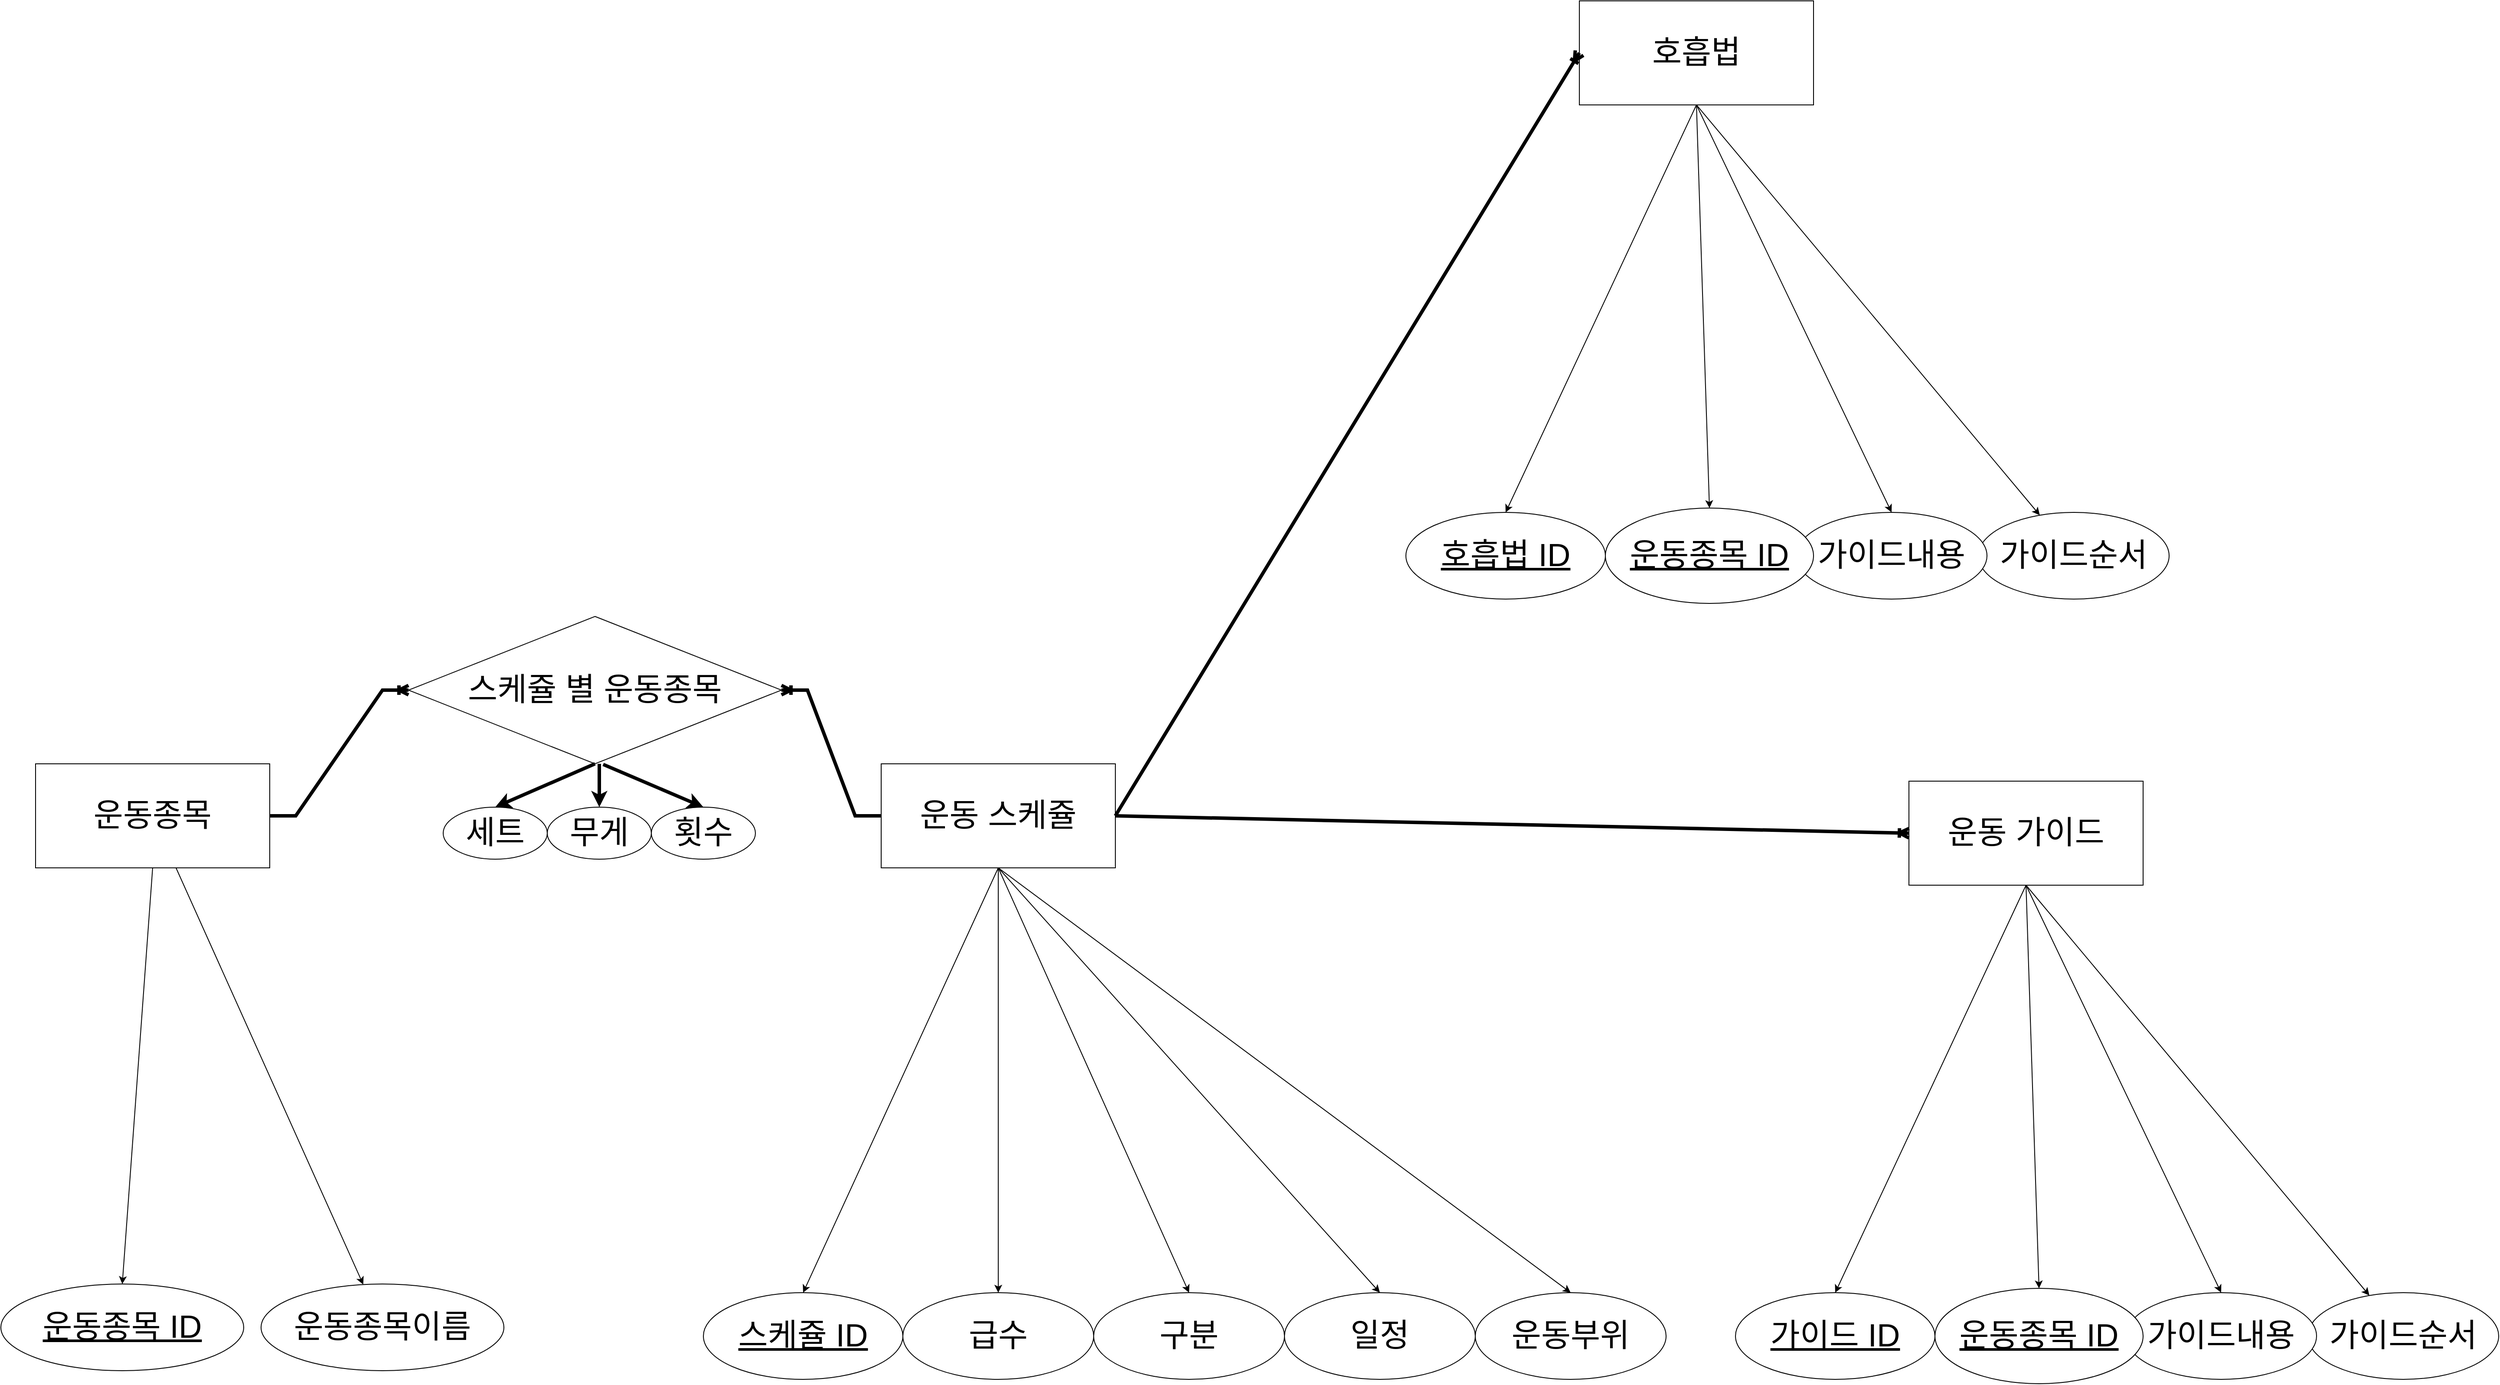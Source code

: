<mxfile version="18.1.2" type="device"><diagram id="OVYmBXsVTLpraDpjBtNW" name="Page-1"><mxGraphModel dx="3080" dy="1747" grid="1" gridSize="10" guides="1" tooltips="1" connect="1" arrows="1" fold="1" page="1" pageScale="1" pageWidth="4681" pageHeight="3300" math="0" shadow="0"><root><mxCell id="0"/><mxCell id="1" parent="0"/><mxCell id="IgBtENTsm66MXxkE58Jo-14" value="&lt;font style=&quot;font-size: 37px;&quot;&gt;운동 스케쥴&lt;/font&gt;" style="rounded=0;whiteSpace=wrap;html=1;strokeWidth=1;" vertex="1" parent="1"><mxGeometry x="1805" y="1790" width="270" height="120" as="geometry"/></mxCell><mxCell id="IgBtENTsm66MXxkE58Jo-15" value="스케쥴 ID" style="ellipse;whiteSpace=wrap;html=1;align=center;fontStyle=4;fontSize=37;strokeWidth=1;" vertex="1" parent="1"><mxGeometry x="1600" y="2400" width="230" height="100" as="geometry"/></mxCell><mxCell id="IgBtENTsm66MXxkE58Jo-17" value="급수" style="ellipse;whiteSpace=wrap;html=1;align=center;fontSize=37;strokeWidth=1;" vertex="1" parent="1"><mxGeometry x="1830" y="2400" width="220" height="100" as="geometry"/></mxCell><mxCell id="IgBtENTsm66MXxkE58Jo-18" value="구분" style="ellipse;whiteSpace=wrap;html=1;align=center;fontSize=37;strokeWidth=1;" vertex="1" parent="1"><mxGeometry x="2050" y="2400" width="220" height="100" as="geometry"/></mxCell><mxCell id="IgBtENTsm66MXxkE58Jo-19" value="일정" style="ellipse;whiteSpace=wrap;html=1;align=center;fontSize=37;strokeWidth=1;" vertex="1" parent="1"><mxGeometry x="2270" y="2400" width="220" height="100" as="geometry"/></mxCell><mxCell id="IgBtENTsm66MXxkE58Jo-20" value="운동부위" style="ellipse;whiteSpace=wrap;html=1;align=center;fontSize=37;strokeWidth=1;" vertex="1" parent="1"><mxGeometry x="2490" y="2400" width="220" height="100" as="geometry"/></mxCell><mxCell id="IgBtENTsm66MXxkE58Jo-27" value="" style="endArrow=classic;html=1;rounded=0;fontSize=37;entryX=0.5;entryY=0;entryDx=0;entryDy=0;exitX=0.5;exitY=1;exitDx=0;exitDy=0;" edge="1" parent="1" source="IgBtENTsm66MXxkE58Jo-14" target="IgBtENTsm66MXxkE58Jo-15"><mxGeometry width="50" height="50" relative="1" as="geometry"><mxPoint x="1920" y="2150" as="sourcePoint"/><mxPoint x="1970" y="2100" as="targetPoint"/></mxGeometry></mxCell><mxCell id="IgBtENTsm66MXxkE58Jo-28" value="" style="endArrow=classic;html=1;rounded=0;fontSize=37;" edge="1" parent="1" source="IgBtENTsm66MXxkE58Jo-14" target="IgBtENTsm66MXxkE58Jo-17"><mxGeometry width="50" height="50" relative="1" as="geometry"><mxPoint x="1945" y="1940" as="sourcePoint"/><mxPoint x="1725" y="2410" as="targetPoint"/></mxGeometry></mxCell><mxCell id="IgBtENTsm66MXxkE58Jo-29" value="" style="endArrow=classic;html=1;rounded=0;fontSize=37;entryX=0.5;entryY=0;entryDx=0;entryDy=0;exitX=0.5;exitY=1;exitDx=0;exitDy=0;" edge="1" parent="1" source="IgBtENTsm66MXxkE58Jo-14" target="IgBtENTsm66MXxkE58Jo-18"><mxGeometry width="50" height="50" relative="1" as="geometry"><mxPoint x="1945.527" y="1940" as="sourcePoint"/><mxPoint x="1949.655" y="2410.0" as="targetPoint"/></mxGeometry></mxCell><mxCell id="IgBtENTsm66MXxkE58Jo-30" value="" style="endArrow=classic;html=1;rounded=0;fontSize=37;entryX=0.5;entryY=0;entryDx=0;entryDy=0;exitX=0.5;exitY=1;exitDx=0;exitDy=0;" edge="1" parent="1" source="IgBtENTsm66MXxkE58Jo-14" target="IgBtENTsm66MXxkE58Jo-19"><mxGeometry width="50" height="50" relative="1" as="geometry"><mxPoint x="1945" y="1940" as="sourcePoint"/><mxPoint x="2170" y="2410" as="targetPoint"/></mxGeometry></mxCell><mxCell id="IgBtENTsm66MXxkE58Jo-31" value="" style="endArrow=classic;html=1;rounded=0;fontSize=37;entryX=0.5;entryY=0;entryDx=0;entryDy=0;exitX=0.5;exitY=1;exitDx=0;exitDy=0;" edge="1" parent="1" source="IgBtENTsm66MXxkE58Jo-14" target="IgBtENTsm66MXxkE58Jo-20"><mxGeometry width="50" height="50" relative="1" as="geometry"><mxPoint x="1945" y="1940" as="sourcePoint"/><mxPoint x="2390" y="2410" as="targetPoint"/></mxGeometry></mxCell><mxCell id="IgBtENTsm66MXxkE58Jo-32" value="&lt;font style=&quot;font-size: 37px;&quot;&gt;운동종목&lt;/font&gt;" style="rounded=0;whiteSpace=wrap;html=1;strokeWidth=1;" vertex="1" parent="1"><mxGeometry x="830" y="1790" width="270" height="120" as="geometry"/></mxCell><mxCell id="IgBtENTsm66MXxkE58Jo-33" value="운동종목 ID" style="ellipse;whiteSpace=wrap;html=1;align=center;fontStyle=4;fontSize=37;strokeWidth=1;" vertex="1" parent="1"><mxGeometry x="790" y="2390" width="280" height="100" as="geometry"/></mxCell><mxCell id="IgBtENTsm66MXxkE58Jo-34" value="운동종목이름" style="ellipse;whiteSpace=wrap;html=1;align=center;fontSize=37;strokeWidth=1;" vertex="1" parent="1"><mxGeometry x="1090" y="2390" width="280" height="100" as="geometry"/></mxCell><mxCell id="IgBtENTsm66MXxkE58Jo-38" value="" style="endArrow=classic;html=1;rounded=0;fontSize=37;entryX=0.5;entryY=0;entryDx=0;entryDy=0;exitX=0.5;exitY=1;exitDx=0;exitDy=0;" edge="1" parent="1" source="IgBtENTsm66MXxkE58Jo-32" target="IgBtENTsm66MXxkE58Jo-33"><mxGeometry width="50" height="50" relative="1" as="geometry"><mxPoint x="1070" y="2150" as="sourcePoint"/><mxPoint x="1120" y="2100" as="targetPoint"/></mxGeometry></mxCell><mxCell id="IgBtENTsm66MXxkE58Jo-39" value="" style="endArrow=classic;html=1;rounded=0;fontSize=37;" edge="1" parent="1" source="IgBtENTsm66MXxkE58Jo-32" target="IgBtENTsm66MXxkE58Jo-34"><mxGeometry width="50" height="50" relative="1" as="geometry"><mxPoint x="1095" y="1940" as="sourcePoint"/><mxPoint x="875" y="2410" as="targetPoint"/></mxGeometry></mxCell><mxCell id="IgBtENTsm66MXxkE58Jo-43" value="스케쥴 별 운동종목" style="shape=rhombus;perimeter=rhombusPerimeter;whiteSpace=wrap;html=1;align=center;fontSize=37;strokeWidth=1;" vertex="1" parent="1"><mxGeometry x="1260" y="1620" width="430" height="170" as="geometry"/></mxCell><mxCell id="IgBtENTsm66MXxkE58Jo-47" value="" style="edgeStyle=entityRelationEdgeStyle;fontSize=12;html=1;endArrow=ERoneToMany;rounded=0;strokeWidth=4;jumpSize=6;exitX=1;exitY=0.5;exitDx=0;exitDy=0;" edge="1" parent="1" source="IgBtENTsm66MXxkE58Jo-32" target="IgBtENTsm66MXxkE58Jo-43"><mxGeometry width="100" height="100" relative="1" as="geometry"><mxPoint x="1220" y="1870" as="sourcePoint"/><mxPoint x="1320" y="1770" as="targetPoint"/></mxGeometry></mxCell><mxCell id="IgBtENTsm66MXxkE58Jo-48" value="" style="edgeStyle=entityRelationEdgeStyle;fontSize=12;html=1;endArrow=ERoneToMany;rounded=0;strokeWidth=4;jumpSize=6;exitX=0;exitY=0.5;exitDx=0;exitDy=0;entryX=1;entryY=0.5;entryDx=0;entryDy=0;" edge="1" parent="1" source="IgBtENTsm66MXxkE58Jo-14" target="IgBtENTsm66MXxkE58Jo-43"><mxGeometry width="100" height="100" relative="1" as="geometry"><mxPoint x="1730" y="1865" as="sourcePoint"/><mxPoint x="1770" y="1700" as="targetPoint"/></mxGeometry></mxCell><mxCell id="IgBtENTsm66MXxkE58Jo-49" value="세트" style="ellipse;whiteSpace=wrap;html=1;align=center;fontSize=37;strokeWidth=1;" vertex="1" parent="1"><mxGeometry x="1300" y="1840" width="120" height="60" as="geometry"/></mxCell><mxCell id="IgBtENTsm66MXxkE58Jo-50" value="무게&lt;br&gt;" style="ellipse;whiteSpace=wrap;html=1;align=center;fontSize=37;strokeWidth=1;" vertex="1" parent="1"><mxGeometry x="1420" y="1840" width="120" height="60" as="geometry"/></mxCell><mxCell id="IgBtENTsm66MXxkE58Jo-51" value="횟수" style="ellipse;whiteSpace=wrap;html=1;align=center;fontSize=37;strokeWidth=1;" vertex="1" parent="1"><mxGeometry x="1540" y="1840" width="120" height="60" as="geometry"/></mxCell><mxCell id="IgBtENTsm66MXxkE58Jo-52" value="" style="endArrow=classic;html=1;rounded=0;fontSize=37;strokeWidth=4;jumpSize=6;exitX=0.5;exitY=1;exitDx=0;exitDy=0;entryX=0.5;entryY=0;entryDx=0;entryDy=0;" edge="1" parent="1" source="IgBtENTsm66MXxkE58Jo-43" target="IgBtENTsm66MXxkE58Jo-49"><mxGeometry width="50" height="50" relative="1" as="geometry"><mxPoint x="1430" y="2060" as="sourcePoint"/><mxPoint x="1480" y="2010" as="targetPoint"/></mxGeometry></mxCell><mxCell id="IgBtENTsm66MXxkE58Jo-53" value="" style="endArrow=classic;html=1;rounded=0;fontSize=37;strokeWidth=4;jumpSize=6;entryX=0.5;entryY=0;entryDx=0;entryDy=0;" edge="1" parent="1" target="IgBtENTsm66MXxkE58Jo-50"><mxGeometry width="50" height="50" relative="1" as="geometry"><mxPoint x="1480" y="1790" as="sourcePoint"/><mxPoint x="1370" y="1850" as="targetPoint"/></mxGeometry></mxCell><mxCell id="IgBtENTsm66MXxkE58Jo-54" value="" style="endArrow=classic;html=1;rounded=0;fontSize=37;strokeWidth=4;jumpSize=6;entryX=0.5;entryY=0;entryDx=0;entryDy=0;exitX=0.522;exitY=1.004;exitDx=0;exitDy=0;exitPerimeter=0;" edge="1" parent="1" source="IgBtENTsm66MXxkE58Jo-43" target="IgBtENTsm66MXxkE58Jo-51"><mxGeometry width="50" height="50" relative="1" as="geometry"><mxPoint x="1490" y="1800" as="sourcePoint"/><mxPoint x="1490" y="1850" as="targetPoint"/></mxGeometry></mxCell><mxCell id="IgBtENTsm66MXxkE58Jo-55" value="&lt;font style=&quot;font-size: 37px;&quot;&gt;운동 가이드&lt;/font&gt;" style="rounded=0;whiteSpace=wrap;html=1;strokeWidth=1;" vertex="1" parent="1"><mxGeometry x="2990" y="1810" width="270" height="120" as="geometry"/></mxCell><mxCell id="IgBtENTsm66MXxkE58Jo-56" value="가이드 ID" style="ellipse;whiteSpace=wrap;html=1;align=center;fontStyle=4;fontSize=37;strokeWidth=1;" vertex="1" parent="1"><mxGeometry x="2790" y="2400" width="230" height="100" as="geometry"/></mxCell><mxCell id="IgBtENTsm66MXxkE58Jo-57" value="가이드순서" style="ellipse;whiteSpace=wrap;html=1;align=center;fontSize=37;strokeWidth=1;" vertex="1" parent="1"><mxGeometry x="3450" y="2400" width="220" height="100" as="geometry"/></mxCell><mxCell id="IgBtENTsm66MXxkE58Jo-58" value="가이드내용" style="ellipse;whiteSpace=wrap;html=1;align=center;fontSize=37;strokeWidth=1;" vertex="1" parent="1"><mxGeometry x="3240" y="2400" width="220" height="100" as="geometry"/></mxCell><mxCell id="IgBtENTsm66MXxkE58Jo-61" value="" style="endArrow=classic;html=1;rounded=0;fontSize=37;entryX=0.5;entryY=0;entryDx=0;entryDy=0;exitX=0.5;exitY=1;exitDx=0;exitDy=0;" edge="1" parent="1" source="IgBtENTsm66MXxkE58Jo-55" target="IgBtENTsm66MXxkE58Jo-56"><mxGeometry width="50" height="50" relative="1" as="geometry"><mxPoint x="3110" y="2150" as="sourcePoint"/><mxPoint x="3160" y="2100" as="targetPoint"/></mxGeometry></mxCell><mxCell id="IgBtENTsm66MXxkE58Jo-62" value="" style="endArrow=classic;html=1;rounded=0;fontSize=37;exitX=0.5;exitY=1;exitDx=0;exitDy=0;" edge="1" parent="1" source="IgBtENTsm66MXxkE58Jo-55" target="IgBtENTsm66MXxkE58Jo-57"><mxGeometry width="50" height="50" relative="1" as="geometry"><mxPoint x="3135" y="1940" as="sourcePoint"/><mxPoint x="2915" y="2410" as="targetPoint"/></mxGeometry></mxCell><mxCell id="IgBtENTsm66MXxkE58Jo-63" value="" style="endArrow=classic;html=1;rounded=0;fontSize=37;entryX=0.5;entryY=0;entryDx=0;entryDy=0;exitX=0.5;exitY=1;exitDx=0;exitDy=0;" edge="1" parent="1" source="IgBtENTsm66MXxkE58Jo-55" target="IgBtENTsm66MXxkE58Jo-58"><mxGeometry width="50" height="50" relative="1" as="geometry"><mxPoint x="3135.527" y="1940" as="sourcePoint"/><mxPoint x="3139.655" y="2410.0" as="targetPoint"/></mxGeometry></mxCell><mxCell id="IgBtENTsm66MXxkE58Jo-66" value="운동종목 ID" style="ellipse;whiteSpace=wrap;html=1;align=center;fontStyle=4;fontSize=37;strokeWidth=1;" vertex="1" parent="1"><mxGeometry x="3020" y="2395" width="240" height="110" as="geometry"/></mxCell><mxCell id="IgBtENTsm66MXxkE58Jo-67" value="" style="endArrow=classic;html=1;rounded=0;fontSize=37;entryX=0.5;entryY=0;entryDx=0;entryDy=0;exitX=0.5;exitY=1;exitDx=0;exitDy=0;" edge="1" parent="1" source="IgBtENTsm66MXxkE58Jo-55" target="IgBtENTsm66MXxkE58Jo-66"><mxGeometry width="50" height="50" relative="1" as="geometry"><mxPoint x="3135" y="1940" as="sourcePoint"/><mxPoint x="3360" y="2410" as="targetPoint"/></mxGeometry></mxCell><mxCell id="IgBtENTsm66MXxkE58Jo-68" value="&lt;font style=&quot;font-size: 37px;&quot;&gt;호흡법&lt;/font&gt;" style="rounded=0;whiteSpace=wrap;html=1;strokeWidth=1;" vertex="1" parent="1"><mxGeometry x="2610" y="910" width="270" height="120" as="geometry"/></mxCell><mxCell id="IgBtENTsm66MXxkE58Jo-69" value="호흡법 ID" style="ellipse;whiteSpace=wrap;html=1;align=center;fontStyle=4;fontSize=37;strokeWidth=1;" vertex="1" parent="1"><mxGeometry x="2410" y="1500" width="230" height="100" as="geometry"/></mxCell><mxCell id="IgBtENTsm66MXxkE58Jo-70" value="가이드순서" style="ellipse;whiteSpace=wrap;html=1;align=center;fontSize=37;strokeWidth=1;" vertex="1" parent="1"><mxGeometry x="3070" y="1500" width="220" height="100" as="geometry"/></mxCell><mxCell id="IgBtENTsm66MXxkE58Jo-71" value="가이드내용" style="ellipse;whiteSpace=wrap;html=1;align=center;fontSize=37;strokeWidth=1;" vertex="1" parent="1"><mxGeometry x="2860" y="1500" width="220" height="100" as="geometry"/></mxCell><mxCell id="IgBtENTsm66MXxkE58Jo-72" value="" style="endArrow=classic;html=1;rounded=0;fontSize=37;entryX=0.5;entryY=0;entryDx=0;entryDy=0;exitX=0.5;exitY=1;exitDx=0;exitDy=0;" edge="1" parent="1" source="IgBtENTsm66MXxkE58Jo-68" target="IgBtENTsm66MXxkE58Jo-69"><mxGeometry width="50" height="50" relative="1" as="geometry"><mxPoint x="2730" y="1250" as="sourcePoint"/><mxPoint x="2780" y="1200" as="targetPoint"/></mxGeometry></mxCell><mxCell id="IgBtENTsm66MXxkE58Jo-73" value="" style="endArrow=classic;html=1;rounded=0;fontSize=37;exitX=0.5;exitY=1;exitDx=0;exitDy=0;" edge="1" parent="1" source="IgBtENTsm66MXxkE58Jo-68" target="IgBtENTsm66MXxkE58Jo-70"><mxGeometry width="50" height="50" relative="1" as="geometry"><mxPoint x="2755" y="1040" as="sourcePoint"/><mxPoint x="2535" y="1510" as="targetPoint"/></mxGeometry></mxCell><mxCell id="IgBtENTsm66MXxkE58Jo-74" value="" style="endArrow=classic;html=1;rounded=0;fontSize=37;entryX=0.5;entryY=0;entryDx=0;entryDy=0;exitX=0.5;exitY=1;exitDx=0;exitDy=0;" edge="1" parent="1" source="IgBtENTsm66MXxkE58Jo-68" target="IgBtENTsm66MXxkE58Jo-71"><mxGeometry width="50" height="50" relative="1" as="geometry"><mxPoint x="2755.527" y="1040" as="sourcePoint"/><mxPoint x="2759.655" y="1510.0" as="targetPoint"/></mxGeometry></mxCell><mxCell id="IgBtENTsm66MXxkE58Jo-75" value="운동종목 ID" style="ellipse;whiteSpace=wrap;html=1;align=center;fontStyle=4;fontSize=37;strokeWidth=1;" vertex="1" parent="1"><mxGeometry x="2640" y="1495" width="240" height="110" as="geometry"/></mxCell><mxCell id="IgBtENTsm66MXxkE58Jo-76" value="" style="endArrow=classic;html=1;rounded=0;fontSize=37;entryX=0.5;entryY=0;entryDx=0;entryDy=0;exitX=0.5;exitY=1;exitDx=0;exitDy=0;" edge="1" parent="1" source="IgBtENTsm66MXxkE58Jo-68" target="IgBtENTsm66MXxkE58Jo-75"><mxGeometry width="50" height="50" relative="1" as="geometry"><mxPoint x="2755" y="1040" as="sourcePoint"/><mxPoint x="2980" y="1510" as="targetPoint"/></mxGeometry></mxCell><mxCell id="IgBtENTsm66MXxkE58Jo-77" value="" style="endArrow=ERoneToMany;html=1;rounded=0;fontSize=37;strokeWidth=4;jumpSize=6;exitX=1;exitY=0.5;exitDx=0;exitDy=0;entryX=0;entryY=0.5;entryDx=0;entryDy=0;endFill=0;" edge="1" parent="1" source="IgBtENTsm66MXxkE58Jo-14" target="IgBtENTsm66MXxkE58Jo-55"><mxGeometry width="50" height="50" relative="1" as="geometry"><mxPoint x="2480" y="1580" as="sourcePoint"/><mxPoint x="2530" y="1530" as="targetPoint"/></mxGeometry></mxCell><mxCell id="IgBtENTsm66MXxkE58Jo-79" value="" style="endArrow=ERoneToMany;html=1;rounded=0;fontSize=37;strokeWidth=4;jumpSize=6;exitX=1;exitY=0.5;exitDx=0;exitDy=0;entryX=0;entryY=0.5;entryDx=0;entryDy=0;endFill=0;" edge="1" parent="1" source="IgBtENTsm66MXxkE58Jo-14" target="IgBtENTsm66MXxkE58Jo-68"><mxGeometry width="50" height="50" relative="1" as="geometry"><mxPoint x="2085" y="1860" as="sourcePoint"/><mxPoint x="3000" y="1880" as="targetPoint"/></mxGeometry></mxCell></root></mxGraphModel></diagram></mxfile>